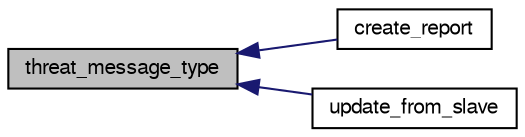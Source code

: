 digraph G
{
  bgcolor="transparent";
  edge [fontname="FreeSans",fontsize="10",labelfontname="FreeSans",labelfontsize="10"];
  node [fontname="FreeSans",fontsize="10",shape=record];
  rankdir=LR;
  Node1 [label="threat_message_type",height=0.2,width=0.4,color="black", fillcolor="grey75", style="filled" fontcolor="black"];
  Node1 -> Node2 [dir=back,color="midnightblue",fontsize="10",style="solid",fontname="FreeSans"];
  Node2 [label="create_report",height=0.2,width=0.4,color="black",URL="$manage__sql_8c.html#aab5f6eceaef5988df78b7c98e2e43eda",tooltip="Create a report from an array of results."];
  Node1 -> Node3 [dir=back,color="midnightblue",fontsize="10",style="solid",fontname="FreeSans"];
  Node3 [label="update_from_slave",height=0.2,width=0.4,color="black",URL="$manage__sql_8h.html#aa07658af0340638abe3ebd6ccb83d280",tooltip="Update the local task from the slave task."];
}
